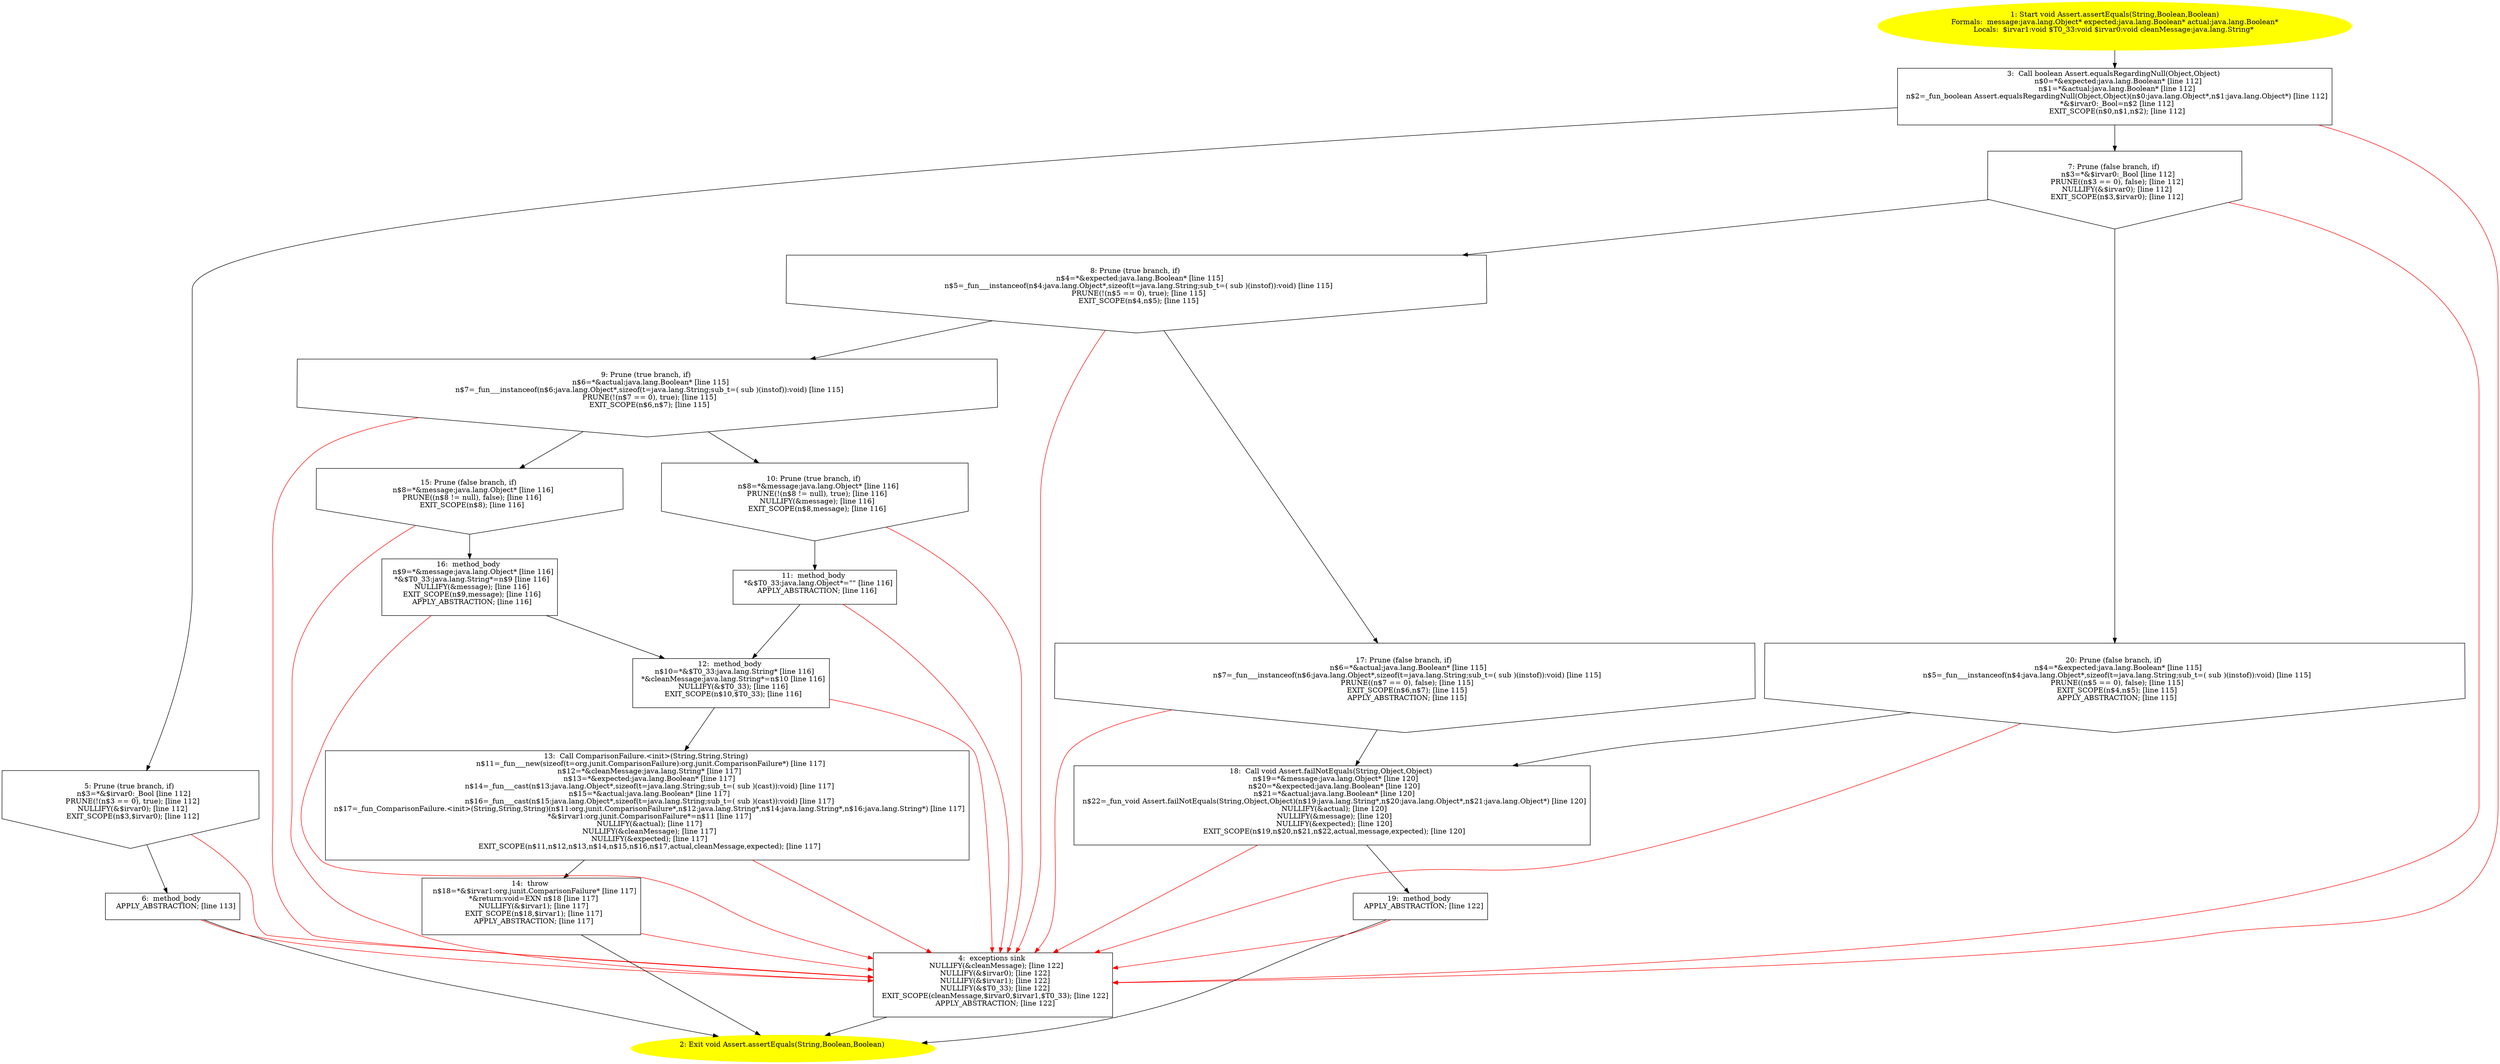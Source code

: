 /* @generated */
digraph cfg {
"org.junit.Assert.assertEquals(java.lang.String,java.lang.Boolean,java.lang.Boolean):void.44ed55a6d035d4b3d8b897c2b992b681_1" [label="1: Start void Assert.assertEquals(String,Boolean,Boolean)\nFormals:  message:java.lang.Object* expected:java.lang.Boolean* actual:java.lang.Boolean*\nLocals:  $irvar1:void $T0_33:void $irvar0:void cleanMessage:java.lang.String* \n  " color=yellow style=filled]
	

	 "org.junit.Assert.assertEquals(java.lang.String,java.lang.Boolean,java.lang.Boolean):void.44ed55a6d035d4b3d8b897c2b992b681_1" -> "org.junit.Assert.assertEquals(java.lang.String,java.lang.Boolean,java.lang.Boolean):void.44ed55a6d035d4b3d8b897c2b992b681_3" ;
"org.junit.Assert.assertEquals(java.lang.String,java.lang.Boolean,java.lang.Boolean):void.44ed55a6d035d4b3d8b897c2b992b681_2" [label="2: Exit void Assert.assertEquals(String,Boolean,Boolean) \n  " color=yellow style=filled]
	

"org.junit.Assert.assertEquals(java.lang.String,java.lang.Boolean,java.lang.Boolean):void.44ed55a6d035d4b3d8b897c2b992b681_3" [label="3:  Call boolean Assert.equalsRegardingNull(Object,Object) \n   n$0=*&expected:java.lang.Boolean* [line 112]\n  n$1=*&actual:java.lang.Boolean* [line 112]\n  n$2=_fun_boolean Assert.equalsRegardingNull(Object,Object)(n$0:java.lang.Object*,n$1:java.lang.Object*) [line 112]\n  *&$irvar0:_Bool=n$2 [line 112]\n  EXIT_SCOPE(n$0,n$1,n$2); [line 112]\n " shape="box"]
	

	 "org.junit.Assert.assertEquals(java.lang.String,java.lang.Boolean,java.lang.Boolean):void.44ed55a6d035d4b3d8b897c2b992b681_3" -> "org.junit.Assert.assertEquals(java.lang.String,java.lang.Boolean,java.lang.Boolean):void.44ed55a6d035d4b3d8b897c2b992b681_5" ;
	 "org.junit.Assert.assertEquals(java.lang.String,java.lang.Boolean,java.lang.Boolean):void.44ed55a6d035d4b3d8b897c2b992b681_3" -> "org.junit.Assert.assertEquals(java.lang.String,java.lang.Boolean,java.lang.Boolean):void.44ed55a6d035d4b3d8b897c2b992b681_7" ;
	 "org.junit.Assert.assertEquals(java.lang.String,java.lang.Boolean,java.lang.Boolean):void.44ed55a6d035d4b3d8b897c2b992b681_3" -> "org.junit.Assert.assertEquals(java.lang.String,java.lang.Boolean,java.lang.Boolean):void.44ed55a6d035d4b3d8b897c2b992b681_4" [color="red" ];
"org.junit.Assert.assertEquals(java.lang.String,java.lang.Boolean,java.lang.Boolean):void.44ed55a6d035d4b3d8b897c2b992b681_4" [label="4:  exceptions sink \n   NULLIFY(&cleanMessage); [line 122]\n  NULLIFY(&$irvar0); [line 122]\n  NULLIFY(&$irvar1); [line 122]\n  NULLIFY(&$T0_33); [line 122]\n  EXIT_SCOPE(cleanMessage,$irvar0,$irvar1,$T0_33); [line 122]\n  APPLY_ABSTRACTION; [line 122]\n " shape="box"]
	

	 "org.junit.Assert.assertEquals(java.lang.String,java.lang.Boolean,java.lang.Boolean):void.44ed55a6d035d4b3d8b897c2b992b681_4" -> "org.junit.Assert.assertEquals(java.lang.String,java.lang.Boolean,java.lang.Boolean):void.44ed55a6d035d4b3d8b897c2b992b681_2" ;
"org.junit.Assert.assertEquals(java.lang.String,java.lang.Boolean,java.lang.Boolean):void.44ed55a6d035d4b3d8b897c2b992b681_5" [label="5: Prune (true branch, if) \n   n$3=*&$irvar0:_Bool [line 112]\n  PRUNE(!(n$3 == 0), true); [line 112]\n  NULLIFY(&$irvar0); [line 112]\n  EXIT_SCOPE(n$3,$irvar0); [line 112]\n " shape="invhouse"]
	

	 "org.junit.Assert.assertEquals(java.lang.String,java.lang.Boolean,java.lang.Boolean):void.44ed55a6d035d4b3d8b897c2b992b681_5" -> "org.junit.Assert.assertEquals(java.lang.String,java.lang.Boolean,java.lang.Boolean):void.44ed55a6d035d4b3d8b897c2b992b681_6" ;
	 "org.junit.Assert.assertEquals(java.lang.String,java.lang.Boolean,java.lang.Boolean):void.44ed55a6d035d4b3d8b897c2b992b681_5" -> "org.junit.Assert.assertEquals(java.lang.String,java.lang.Boolean,java.lang.Boolean):void.44ed55a6d035d4b3d8b897c2b992b681_4" [color="red" ];
"org.junit.Assert.assertEquals(java.lang.String,java.lang.Boolean,java.lang.Boolean):void.44ed55a6d035d4b3d8b897c2b992b681_6" [label="6:  method_body \n   APPLY_ABSTRACTION; [line 113]\n " shape="box"]
	

	 "org.junit.Assert.assertEquals(java.lang.String,java.lang.Boolean,java.lang.Boolean):void.44ed55a6d035d4b3d8b897c2b992b681_6" -> "org.junit.Assert.assertEquals(java.lang.String,java.lang.Boolean,java.lang.Boolean):void.44ed55a6d035d4b3d8b897c2b992b681_2" ;
	 "org.junit.Assert.assertEquals(java.lang.String,java.lang.Boolean,java.lang.Boolean):void.44ed55a6d035d4b3d8b897c2b992b681_6" -> "org.junit.Assert.assertEquals(java.lang.String,java.lang.Boolean,java.lang.Boolean):void.44ed55a6d035d4b3d8b897c2b992b681_4" [color="red" ];
"org.junit.Assert.assertEquals(java.lang.String,java.lang.Boolean,java.lang.Boolean):void.44ed55a6d035d4b3d8b897c2b992b681_7" [label="7: Prune (false branch, if) \n   n$3=*&$irvar0:_Bool [line 112]\n  PRUNE((n$3 == 0), false); [line 112]\n  NULLIFY(&$irvar0); [line 112]\n  EXIT_SCOPE(n$3,$irvar0); [line 112]\n " shape="invhouse"]
	

	 "org.junit.Assert.assertEquals(java.lang.String,java.lang.Boolean,java.lang.Boolean):void.44ed55a6d035d4b3d8b897c2b992b681_7" -> "org.junit.Assert.assertEquals(java.lang.String,java.lang.Boolean,java.lang.Boolean):void.44ed55a6d035d4b3d8b897c2b992b681_8" ;
	 "org.junit.Assert.assertEquals(java.lang.String,java.lang.Boolean,java.lang.Boolean):void.44ed55a6d035d4b3d8b897c2b992b681_7" -> "org.junit.Assert.assertEquals(java.lang.String,java.lang.Boolean,java.lang.Boolean):void.44ed55a6d035d4b3d8b897c2b992b681_20" ;
	 "org.junit.Assert.assertEquals(java.lang.String,java.lang.Boolean,java.lang.Boolean):void.44ed55a6d035d4b3d8b897c2b992b681_7" -> "org.junit.Assert.assertEquals(java.lang.String,java.lang.Boolean,java.lang.Boolean):void.44ed55a6d035d4b3d8b897c2b992b681_4" [color="red" ];
"org.junit.Assert.assertEquals(java.lang.String,java.lang.Boolean,java.lang.Boolean):void.44ed55a6d035d4b3d8b897c2b992b681_8" [label="8: Prune (true branch, if) \n   n$4=*&expected:java.lang.Boolean* [line 115]\n  n$5=_fun___instanceof(n$4:java.lang.Object*,sizeof(t=java.lang.String;sub_t=( sub )(instof)):void) [line 115]\n  PRUNE(!(n$5 == 0), true); [line 115]\n  EXIT_SCOPE(n$4,n$5); [line 115]\n " shape="invhouse"]
	

	 "org.junit.Assert.assertEquals(java.lang.String,java.lang.Boolean,java.lang.Boolean):void.44ed55a6d035d4b3d8b897c2b992b681_8" -> "org.junit.Assert.assertEquals(java.lang.String,java.lang.Boolean,java.lang.Boolean):void.44ed55a6d035d4b3d8b897c2b992b681_9" ;
	 "org.junit.Assert.assertEquals(java.lang.String,java.lang.Boolean,java.lang.Boolean):void.44ed55a6d035d4b3d8b897c2b992b681_8" -> "org.junit.Assert.assertEquals(java.lang.String,java.lang.Boolean,java.lang.Boolean):void.44ed55a6d035d4b3d8b897c2b992b681_17" ;
	 "org.junit.Assert.assertEquals(java.lang.String,java.lang.Boolean,java.lang.Boolean):void.44ed55a6d035d4b3d8b897c2b992b681_8" -> "org.junit.Assert.assertEquals(java.lang.String,java.lang.Boolean,java.lang.Boolean):void.44ed55a6d035d4b3d8b897c2b992b681_4" [color="red" ];
"org.junit.Assert.assertEquals(java.lang.String,java.lang.Boolean,java.lang.Boolean):void.44ed55a6d035d4b3d8b897c2b992b681_9" [label="9: Prune (true branch, if) \n   n$6=*&actual:java.lang.Boolean* [line 115]\n  n$7=_fun___instanceof(n$6:java.lang.Object*,sizeof(t=java.lang.String;sub_t=( sub )(instof)):void) [line 115]\n  PRUNE(!(n$7 == 0), true); [line 115]\n  EXIT_SCOPE(n$6,n$7); [line 115]\n " shape="invhouse"]
	

	 "org.junit.Assert.assertEquals(java.lang.String,java.lang.Boolean,java.lang.Boolean):void.44ed55a6d035d4b3d8b897c2b992b681_9" -> "org.junit.Assert.assertEquals(java.lang.String,java.lang.Boolean,java.lang.Boolean):void.44ed55a6d035d4b3d8b897c2b992b681_10" ;
	 "org.junit.Assert.assertEquals(java.lang.String,java.lang.Boolean,java.lang.Boolean):void.44ed55a6d035d4b3d8b897c2b992b681_9" -> "org.junit.Assert.assertEquals(java.lang.String,java.lang.Boolean,java.lang.Boolean):void.44ed55a6d035d4b3d8b897c2b992b681_15" ;
	 "org.junit.Assert.assertEquals(java.lang.String,java.lang.Boolean,java.lang.Boolean):void.44ed55a6d035d4b3d8b897c2b992b681_9" -> "org.junit.Assert.assertEquals(java.lang.String,java.lang.Boolean,java.lang.Boolean):void.44ed55a6d035d4b3d8b897c2b992b681_4" [color="red" ];
"org.junit.Assert.assertEquals(java.lang.String,java.lang.Boolean,java.lang.Boolean):void.44ed55a6d035d4b3d8b897c2b992b681_10" [label="10: Prune (true branch, if) \n   n$8=*&message:java.lang.Object* [line 116]\n  PRUNE(!(n$8 != null), true); [line 116]\n  NULLIFY(&message); [line 116]\n  EXIT_SCOPE(n$8,message); [line 116]\n " shape="invhouse"]
	

	 "org.junit.Assert.assertEquals(java.lang.String,java.lang.Boolean,java.lang.Boolean):void.44ed55a6d035d4b3d8b897c2b992b681_10" -> "org.junit.Assert.assertEquals(java.lang.String,java.lang.Boolean,java.lang.Boolean):void.44ed55a6d035d4b3d8b897c2b992b681_11" ;
	 "org.junit.Assert.assertEquals(java.lang.String,java.lang.Boolean,java.lang.Boolean):void.44ed55a6d035d4b3d8b897c2b992b681_10" -> "org.junit.Assert.assertEquals(java.lang.String,java.lang.Boolean,java.lang.Boolean):void.44ed55a6d035d4b3d8b897c2b992b681_4" [color="red" ];
"org.junit.Assert.assertEquals(java.lang.String,java.lang.Boolean,java.lang.Boolean):void.44ed55a6d035d4b3d8b897c2b992b681_11" [label="11:  method_body \n   *&$T0_33:java.lang.Object*=\"\" [line 116]\n  APPLY_ABSTRACTION; [line 116]\n " shape="box"]
	

	 "org.junit.Assert.assertEquals(java.lang.String,java.lang.Boolean,java.lang.Boolean):void.44ed55a6d035d4b3d8b897c2b992b681_11" -> "org.junit.Assert.assertEquals(java.lang.String,java.lang.Boolean,java.lang.Boolean):void.44ed55a6d035d4b3d8b897c2b992b681_12" ;
	 "org.junit.Assert.assertEquals(java.lang.String,java.lang.Boolean,java.lang.Boolean):void.44ed55a6d035d4b3d8b897c2b992b681_11" -> "org.junit.Assert.assertEquals(java.lang.String,java.lang.Boolean,java.lang.Boolean):void.44ed55a6d035d4b3d8b897c2b992b681_4" [color="red" ];
"org.junit.Assert.assertEquals(java.lang.String,java.lang.Boolean,java.lang.Boolean):void.44ed55a6d035d4b3d8b897c2b992b681_12" [label="12:  method_body \n   n$10=*&$T0_33:java.lang.String* [line 116]\n  *&cleanMessage:java.lang.String*=n$10 [line 116]\n  NULLIFY(&$T0_33); [line 116]\n  EXIT_SCOPE(n$10,$T0_33); [line 116]\n " shape="box"]
	

	 "org.junit.Assert.assertEquals(java.lang.String,java.lang.Boolean,java.lang.Boolean):void.44ed55a6d035d4b3d8b897c2b992b681_12" -> "org.junit.Assert.assertEquals(java.lang.String,java.lang.Boolean,java.lang.Boolean):void.44ed55a6d035d4b3d8b897c2b992b681_13" ;
	 "org.junit.Assert.assertEquals(java.lang.String,java.lang.Boolean,java.lang.Boolean):void.44ed55a6d035d4b3d8b897c2b992b681_12" -> "org.junit.Assert.assertEquals(java.lang.String,java.lang.Boolean,java.lang.Boolean):void.44ed55a6d035d4b3d8b897c2b992b681_4" [color="red" ];
"org.junit.Assert.assertEquals(java.lang.String,java.lang.Boolean,java.lang.Boolean):void.44ed55a6d035d4b3d8b897c2b992b681_13" [label="13:  Call ComparisonFailure.<init>(String,String,String) \n   n$11=_fun___new(sizeof(t=org.junit.ComparisonFailure):org.junit.ComparisonFailure*) [line 117]\n  n$12=*&cleanMessage:java.lang.String* [line 117]\n  n$13=*&expected:java.lang.Boolean* [line 117]\n  n$14=_fun___cast(n$13:java.lang.Object*,sizeof(t=java.lang.String;sub_t=( sub )(cast)):void) [line 117]\n  n$15=*&actual:java.lang.Boolean* [line 117]\n  n$16=_fun___cast(n$15:java.lang.Object*,sizeof(t=java.lang.String;sub_t=( sub )(cast)):void) [line 117]\n  n$17=_fun_ComparisonFailure.<init>(String,String,String)(n$11:org.junit.ComparisonFailure*,n$12:java.lang.String*,n$14:java.lang.String*,n$16:java.lang.String*) [line 117]\n  *&$irvar1:org.junit.ComparisonFailure*=n$11 [line 117]\n  NULLIFY(&actual); [line 117]\n  NULLIFY(&cleanMessage); [line 117]\n  NULLIFY(&expected); [line 117]\n  EXIT_SCOPE(n$11,n$12,n$13,n$14,n$15,n$16,n$17,actual,cleanMessage,expected); [line 117]\n " shape="box"]
	

	 "org.junit.Assert.assertEquals(java.lang.String,java.lang.Boolean,java.lang.Boolean):void.44ed55a6d035d4b3d8b897c2b992b681_13" -> "org.junit.Assert.assertEquals(java.lang.String,java.lang.Boolean,java.lang.Boolean):void.44ed55a6d035d4b3d8b897c2b992b681_14" ;
	 "org.junit.Assert.assertEquals(java.lang.String,java.lang.Boolean,java.lang.Boolean):void.44ed55a6d035d4b3d8b897c2b992b681_13" -> "org.junit.Assert.assertEquals(java.lang.String,java.lang.Boolean,java.lang.Boolean):void.44ed55a6d035d4b3d8b897c2b992b681_4" [color="red" ];
"org.junit.Assert.assertEquals(java.lang.String,java.lang.Boolean,java.lang.Boolean):void.44ed55a6d035d4b3d8b897c2b992b681_14" [label="14:  throw \n   n$18=*&$irvar1:org.junit.ComparisonFailure* [line 117]\n  *&return:void=EXN n$18 [line 117]\n  NULLIFY(&$irvar1); [line 117]\n  EXIT_SCOPE(n$18,$irvar1); [line 117]\n  APPLY_ABSTRACTION; [line 117]\n " shape="box"]
	

	 "org.junit.Assert.assertEquals(java.lang.String,java.lang.Boolean,java.lang.Boolean):void.44ed55a6d035d4b3d8b897c2b992b681_14" -> "org.junit.Assert.assertEquals(java.lang.String,java.lang.Boolean,java.lang.Boolean):void.44ed55a6d035d4b3d8b897c2b992b681_2" ;
	 "org.junit.Assert.assertEquals(java.lang.String,java.lang.Boolean,java.lang.Boolean):void.44ed55a6d035d4b3d8b897c2b992b681_14" -> "org.junit.Assert.assertEquals(java.lang.String,java.lang.Boolean,java.lang.Boolean):void.44ed55a6d035d4b3d8b897c2b992b681_4" [color="red" ];
"org.junit.Assert.assertEquals(java.lang.String,java.lang.Boolean,java.lang.Boolean):void.44ed55a6d035d4b3d8b897c2b992b681_15" [label="15: Prune (false branch, if) \n   n$8=*&message:java.lang.Object* [line 116]\n  PRUNE((n$8 != null), false); [line 116]\n  EXIT_SCOPE(n$8); [line 116]\n " shape="invhouse"]
	

	 "org.junit.Assert.assertEquals(java.lang.String,java.lang.Boolean,java.lang.Boolean):void.44ed55a6d035d4b3d8b897c2b992b681_15" -> "org.junit.Assert.assertEquals(java.lang.String,java.lang.Boolean,java.lang.Boolean):void.44ed55a6d035d4b3d8b897c2b992b681_16" ;
	 "org.junit.Assert.assertEquals(java.lang.String,java.lang.Boolean,java.lang.Boolean):void.44ed55a6d035d4b3d8b897c2b992b681_15" -> "org.junit.Assert.assertEquals(java.lang.String,java.lang.Boolean,java.lang.Boolean):void.44ed55a6d035d4b3d8b897c2b992b681_4" [color="red" ];
"org.junit.Assert.assertEquals(java.lang.String,java.lang.Boolean,java.lang.Boolean):void.44ed55a6d035d4b3d8b897c2b992b681_16" [label="16:  method_body \n   n$9=*&message:java.lang.Object* [line 116]\n  *&$T0_33:java.lang.String*=n$9 [line 116]\n  NULLIFY(&message); [line 116]\n  EXIT_SCOPE(n$9,message); [line 116]\n  APPLY_ABSTRACTION; [line 116]\n " shape="box"]
	

	 "org.junit.Assert.assertEquals(java.lang.String,java.lang.Boolean,java.lang.Boolean):void.44ed55a6d035d4b3d8b897c2b992b681_16" -> "org.junit.Assert.assertEquals(java.lang.String,java.lang.Boolean,java.lang.Boolean):void.44ed55a6d035d4b3d8b897c2b992b681_12" ;
	 "org.junit.Assert.assertEquals(java.lang.String,java.lang.Boolean,java.lang.Boolean):void.44ed55a6d035d4b3d8b897c2b992b681_16" -> "org.junit.Assert.assertEquals(java.lang.String,java.lang.Boolean,java.lang.Boolean):void.44ed55a6d035d4b3d8b897c2b992b681_4" [color="red" ];
"org.junit.Assert.assertEquals(java.lang.String,java.lang.Boolean,java.lang.Boolean):void.44ed55a6d035d4b3d8b897c2b992b681_17" [label="17: Prune (false branch, if) \n   n$6=*&actual:java.lang.Boolean* [line 115]\n  n$7=_fun___instanceof(n$6:java.lang.Object*,sizeof(t=java.lang.String;sub_t=( sub )(instof)):void) [line 115]\n  PRUNE((n$7 == 0), false); [line 115]\n  EXIT_SCOPE(n$6,n$7); [line 115]\n  APPLY_ABSTRACTION; [line 115]\n " shape="invhouse"]
	

	 "org.junit.Assert.assertEquals(java.lang.String,java.lang.Boolean,java.lang.Boolean):void.44ed55a6d035d4b3d8b897c2b992b681_17" -> "org.junit.Assert.assertEquals(java.lang.String,java.lang.Boolean,java.lang.Boolean):void.44ed55a6d035d4b3d8b897c2b992b681_18" ;
	 "org.junit.Assert.assertEquals(java.lang.String,java.lang.Boolean,java.lang.Boolean):void.44ed55a6d035d4b3d8b897c2b992b681_17" -> "org.junit.Assert.assertEquals(java.lang.String,java.lang.Boolean,java.lang.Boolean):void.44ed55a6d035d4b3d8b897c2b992b681_4" [color="red" ];
"org.junit.Assert.assertEquals(java.lang.String,java.lang.Boolean,java.lang.Boolean):void.44ed55a6d035d4b3d8b897c2b992b681_18" [label="18:  Call void Assert.failNotEquals(String,Object,Object) \n   n$19=*&message:java.lang.Object* [line 120]\n  n$20=*&expected:java.lang.Boolean* [line 120]\n  n$21=*&actual:java.lang.Boolean* [line 120]\n  n$22=_fun_void Assert.failNotEquals(String,Object,Object)(n$19:java.lang.String*,n$20:java.lang.Object*,n$21:java.lang.Object*) [line 120]\n  NULLIFY(&actual); [line 120]\n  NULLIFY(&message); [line 120]\n  NULLIFY(&expected); [line 120]\n  EXIT_SCOPE(n$19,n$20,n$21,n$22,actual,message,expected); [line 120]\n " shape="box"]
	

	 "org.junit.Assert.assertEquals(java.lang.String,java.lang.Boolean,java.lang.Boolean):void.44ed55a6d035d4b3d8b897c2b992b681_18" -> "org.junit.Assert.assertEquals(java.lang.String,java.lang.Boolean,java.lang.Boolean):void.44ed55a6d035d4b3d8b897c2b992b681_19" ;
	 "org.junit.Assert.assertEquals(java.lang.String,java.lang.Boolean,java.lang.Boolean):void.44ed55a6d035d4b3d8b897c2b992b681_18" -> "org.junit.Assert.assertEquals(java.lang.String,java.lang.Boolean,java.lang.Boolean):void.44ed55a6d035d4b3d8b897c2b992b681_4" [color="red" ];
"org.junit.Assert.assertEquals(java.lang.String,java.lang.Boolean,java.lang.Boolean):void.44ed55a6d035d4b3d8b897c2b992b681_19" [label="19:  method_body \n   APPLY_ABSTRACTION; [line 122]\n " shape="box"]
	

	 "org.junit.Assert.assertEquals(java.lang.String,java.lang.Boolean,java.lang.Boolean):void.44ed55a6d035d4b3d8b897c2b992b681_19" -> "org.junit.Assert.assertEquals(java.lang.String,java.lang.Boolean,java.lang.Boolean):void.44ed55a6d035d4b3d8b897c2b992b681_2" ;
	 "org.junit.Assert.assertEquals(java.lang.String,java.lang.Boolean,java.lang.Boolean):void.44ed55a6d035d4b3d8b897c2b992b681_19" -> "org.junit.Assert.assertEquals(java.lang.String,java.lang.Boolean,java.lang.Boolean):void.44ed55a6d035d4b3d8b897c2b992b681_4" [color="red" ];
"org.junit.Assert.assertEquals(java.lang.String,java.lang.Boolean,java.lang.Boolean):void.44ed55a6d035d4b3d8b897c2b992b681_20" [label="20: Prune (false branch, if) \n   n$4=*&expected:java.lang.Boolean* [line 115]\n  n$5=_fun___instanceof(n$4:java.lang.Object*,sizeof(t=java.lang.String;sub_t=( sub )(instof)):void) [line 115]\n  PRUNE((n$5 == 0), false); [line 115]\n  EXIT_SCOPE(n$4,n$5); [line 115]\n  APPLY_ABSTRACTION; [line 115]\n " shape="invhouse"]
	

	 "org.junit.Assert.assertEquals(java.lang.String,java.lang.Boolean,java.lang.Boolean):void.44ed55a6d035d4b3d8b897c2b992b681_20" -> "org.junit.Assert.assertEquals(java.lang.String,java.lang.Boolean,java.lang.Boolean):void.44ed55a6d035d4b3d8b897c2b992b681_18" ;
	 "org.junit.Assert.assertEquals(java.lang.String,java.lang.Boolean,java.lang.Boolean):void.44ed55a6d035d4b3d8b897c2b992b681_20" -> "org.junit.Assert.assertEquals(java.lang.String,java.lang.Boolean,java.lang.Boolean):void.44ed55a6d035d4b3d8b897c2b992b681_4" [color="red" ];
}
